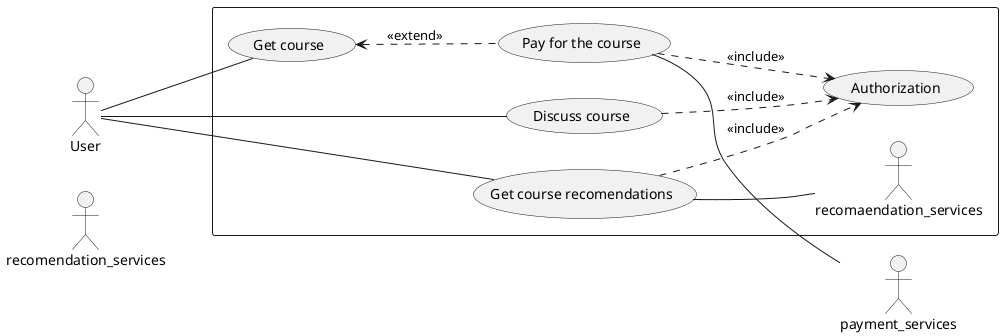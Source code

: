 @startuml
left to right direction
skinparam packageStyle rect

actor recomendation_services
actor payment_services
actor User

rectangle {
  User -- (Get course)
  User -- (Discuss course)
  User -- (Get course recomendations)


  (Get course) <.. (Pay for the course): <<extend>>
  (Discuss course) ..> (Authorization): <<include>>
  (Pay for the course) ..> (Authorization): <<include>>
  (Get course recomendations) ..> (Authorization): <<include>>

  (Get course recomendations) -- recomaendation_services
  (Pay for the course) -- payment_services
}
@enduml